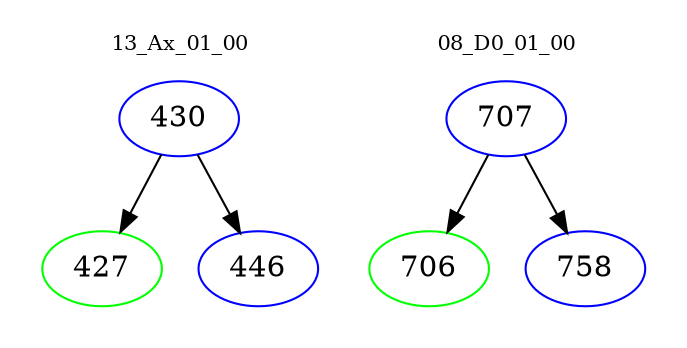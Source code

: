 digraph{
subgraph cluster_0 {
color = white
label = "13_Ax_01_00";
fontsize=10;
T0_430 [label="430", color="blue"]
T0_430 -> T0_427 [color="black"]
T0_427 [label="427", color="green"]
T0_430 -> T0_446 [color="black"]
T0_446 [label="446", color="blue"]
}
subgraph cluster_1 {
color = white
label = "08_D0_01_00";
fontsize=10;
T1_707 [label="707", color="blue"]
T1_707 -> T1_706 [color="black"]
T1_706 [label="706", color="green"]
T1_707 -> T1_758 [color="black"]
T1_758 [label="758", color="blue"]
}
}
